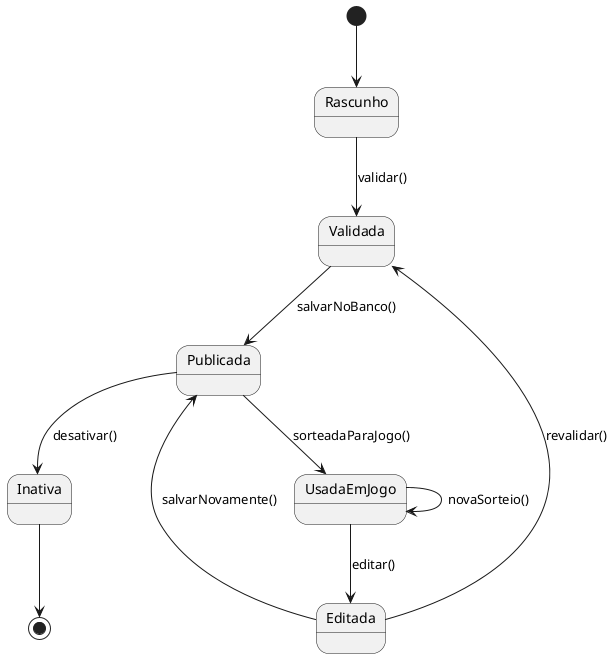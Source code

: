 
@startuml estadoPergunta
[*] --> Rascunho

Rascunho --> Validada : validar()
Validada --> Publicada : salvarNoBanco()
Publicada --> UsadaEmJogo : sorteadaParaJogo()
UsadaEmJogo --> UsadaEmJogo : novaSorteio()
UsadaEmJogo --> Editada : editar()

Editada --> Validada : revalidar()
Editada --> Publicada : salvarNovamente()

Publicada --> Inativa : desativar()
Inativa --> [*]
@enduml
